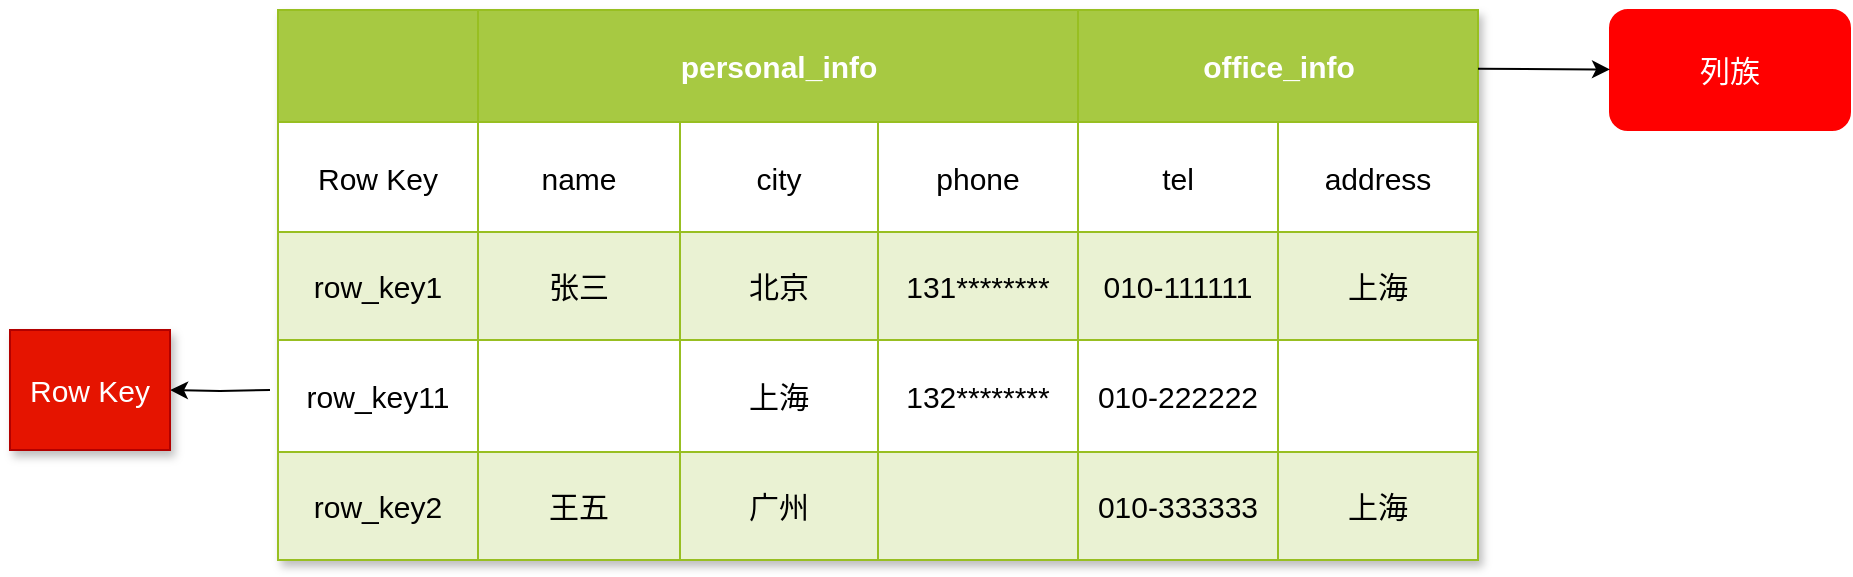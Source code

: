 <mxfile version="20.7.4" type="github">
  <diagram id="AMW5ANNdTsyV4kbHOK_1" name="第 1 页">
    <mxGraphModel dx="2133" dy="773" grid="1" gridSize="10" guides="1" tooltips="1" connect="1" arrows="1" fold="1" page="1" pageScale="1" pageWidth="827" pageHeight="1169" math="0" shadow="0">
      <root>
        <mxCell id="0" />
        <mxCell id="1" parent="0" />
        <mxCell id="YO6uQFrBABpsWMhRvk57-172" value="" style="edgeStyle=orthogonalEdgeStyle;rounded=0;orthogonalLoop=1;jettySize=auto;html=1;fontSize=15;" edge="1" parent="1" target="YO6uQFrBABpsWMhRvk57-171">
          <mxGeometry relative="1" as="geometry">
            <mxPoint x="110" y="570" as="sourcePoint" />
          </mxGeometry>
        </mxCell>
        <mxCell id="YO6uQFrBABpsWMhRvk57-127" value="Assets" style="childLayout=tableLayout;recursiveResize=0;strokeColor=#98bf21;fillColor=#A7C942;shadow=1;fontSize=15;" vertex="1" parent="1">
          <mxGeometry x="114" y="380" width="600" height="275" as="geometry" />
        </mxCell>
        <mxCell id="YO6uQFrBABpsWMhRvk57-128" style="shape=tableRow;horizontal=0;startSize=0;swimlaneHead=0;swimlaneBody=0;top=0;left=0;bottom=0;right=0;dropTarget=0;collapsible=0;recursiveResize=0;expand=0;fontStyle=0;strokeColor=inherit;fillColor=#ffffff;fontSize=15;" vertex="1" parent="YO6uQFrBABpsWMhRvk57-127">
          <mxGeometry width="600" height="56" as="geometry" />
        </mxCell>
        <mxCell id="YO6uQFrBABpsWMhRvk57-129" value="" style="connectable=0;recursiveResize=0;strokeColor=inherit;fillColor=#A7C942;align=center;fontStyle=1;fontColor=#FFFFFF;html=1;fontSize=15;" vertex="1" parent="YO6uQFrBABpsWMhRvk57-128">
          <mxGeometry width="100" height="56" as="geometry">
            <mxRectangle width="100" height="56" as="alternateBounds" />
          </mxGeometry>
        </mxCell>
        <mxCell id="YO6uQFrBABpsWMhRvk57-130" value="personal_info" style="connectable=0;recursiveResize=0;strokeColor=inherit;fillColor=#A7C942;align=center;fontStyle=1;fontColor=#FFFFFF;html=1;rowspan=1;colspan=3;fontSize=15;" vertex="1" parent="YO6uQFrBABpsWMhRvk57-128">
          <mxGeometry x="100" width="300" height="56" as="geometry">
            <mxRectangle width="101" height="56" as="alternateBounds" />
          </mxGeometry>
        </mxCell>
        <mxCell id="YO6uQFrBABpsWMhRvk57-131" value="Title 3" style="connectable=0;recursiveResize=0;strokeColor=inherit;fillColor=#A7C942;align=center;fontStyle=1;fontColor=#FFFFFF;html=1;" vertex="1" visible="0" parent="YO6uQFrBABpsWMhRvk57-128">
          <mxGeometry x="201" width="99" height="56" as="geometry">
            <mxRectangle width="99" height="56" as="alternateBounds" />
          </mxGeometry>
        </mxCell>
        <mxCell id="YO6uQFrBABpsWMhRvk57-158" style="connectable=0;recursiveResize=0;strokeColor=inherit;fillColor=#A7C942;align=center;fontStyle=1;fontColor=#FFFFFF;html=1;" vertex="1" visible="0" parent="YO6uQFrBABpsWMhRvk57-128">
          <mxGeometry x="300" width="100" height="56" as="geometry">
            <mxRectangle width="100" height="56" as="alternateBounds" />
          </mxGeometry>
        </mxCell>
        <mxCell id="YO6uQFrBABpsWMhRvk57-153" value="office_info" style="connectable=0;recursiveResize=0;strokeColor=inherit;fillColor=#A7C942;align=center;fontStyle=1;fontColor=#FFFFFF;html=1;rowspan=1;colspan=2;fontSize=15;" vertex="1" parent="YO6uQFrBABpsWMhRvk57-128">
          <mxGeometry x="400" width="200" height="56" as="geometry">
            <mxRectangle width="100" height="56" as="alternateBounds" />
          </mxGeometry>
        </mxCell>
        <mxCell id="YO6uQFrBABpsWMhRvk57-148" style="connectable=0;recursiveResize=0;strokeColor=inherit;fillColor=#A7C942;align=center;fontStyle=1;fontColor=#FFFFFF;html=1;" vertex="1" visible="0" parent="YO6uQFrBABpsWMhRvk57-128">
          <mxGeometry x="500" width="100" height="56" as="geometry">
            <mxRectangle width="100" height="56" as="alternateBounds" />
          </mxGeometry>
        </mxCell>
        <mxCell id="YO6uQFrBABpsWMhRvk57-132" value="" style="shape=tableRow;horizontal=0;startSize=0;swimlaneHead=0;swimlaneBody=0;top=0;left=0;bottom=0;right=0;dropTarget=0;collapsible=0;recursiveResize=0;expand=0;fontStyle=0;strokeColor=inherit;fillColor=#ffffff;fontSize=15;" vertex="1" parent="YO6uQFrBABpsWMhRvk57-127">
          <mxGeometry y="56" width="600" height="55" as="geometry" />
        </mxCell>
        <mxCell id="YO6uQFrBABpsWMhRvk57-133" value="&lt;font style=&quot;font-size: 15px;&quot;&gt;Row Key&lt;/font&gt;" style="connectable=0;recursiveResize=0;strokeColor=inherit;fillColor=inherit;align=center;whiteSpace=wrap;html=1;fontSize=15;" vertex="1" parent="YO6uQFrBABpsWMhRvk57-132">
          <mxGeometry width="100" height="55" as="geometry">
            <mxRectangle width="100" height="55" as="alternateBounds" />
          </mxGeometry>
        </mxCell>
        <mxCell id="YO6uQFrBABpsWMhRvk57-134" value="&lt;font style=&quot;font-size: 15px;&quot;&gt;name&lt;/font&gt;" style="connectable=0;recursiveResize=0;strokeColor=inherit;fillColor=inherit;align=center;whiteSpace=wrap;html=1;fontSize=15;" vertex="1" parent="YO6uQFrBABpsWMhRvk57-132">
          <mxGeometry x="100" width="101" height="55" as="geometry">
            <mxRectangle width="101" height="55" as="alternateBounds" />
          </mxGeometry>
        </mxCell>
        <mxCell id="YO6uQFrBABpsWMhRvk57-135" value="&lt;font style=&quot;font-size: 15px;&quot;&gt;city&lt;/font&gt;" style="connectable=0;recursiveResize=0;strokeColor=inherit;fillColor=inherit;align=center;whiteSpace=wrap;html=1;fontSize=15;" vertex="1" parent="YO6uQFrBABpsWMhRvk57-132">
          <mxGeometry x="201" width="99" height="55" as="geometry">
            <mxRectangle width="99" height="55" as="alternateBounds" />
          </mxGeometry>
        </mxCell>
        <mxCell id="YO6uQFrBABpsWMhRvk57-159" value="&lt;font style=&quot;font-size: 15px;&quot;&gt;phone&lt;/font&gt;" style="connectable=0;recursiveResize=0;strokeColor=inherit;fillColor=inherit;align=center;whiteSpace=wrap;html=1;fontSize=15;" vertex="1" parent="YO6uQFrBABpsWMhRvk57-132">
          <mxGeometry x="300" width="100" height="55" as="geometry">
            <mxRectangle width="100" height="55" as="alternateBounds" />
          </mxGeometry>
        </mxCell>
        <mxCell id="YO6uQFrBABpsWMhRvk57-154" value="&lt;font style=&quot;font-size: 15px;&quot;&gt;tel&lt;/font&gt;" style="connectable=0;recursiveResize=0;strokeColor=inherit;fillColor=inherit;align=center;whiteSpace=wrap;html=1;fontSize=15;" vertex="1" parent="YO6uQFrBABpsWMhRvk57-132">
          <mxGeometry x="400" width="100" height="55" as="geometry">
            <mxRectangle width="100" height="55" as="alternateBounds" />
          </mxGeometry>
        </mxCell>
        <mxCell id="YO6uQFrBABpsWMhRvk57-149" value="&lt;font style=&quot;font-size: 15px;&quot;&gt;address&lt;/font&gt;" style="connectable=0;recursiveResize=0;strokeColor=inherit;fillColor=inherit;align=center;whiteSpace=wrap;html=1;fontSize=15;" vertex="1" parent="YO6uQFrBABpsWMhRvk57-132">
          <mxGeometry x="500" width="100" height="55" as="geometry">
            <mxRectangle width="100" height="55" as="alternateBounds" />
          </mxGeometry>
        </mxCell>
        <mxCell id="YO6uQFrBABpsWMhRvk57-136" value="" style="shape=tableRow;horizontal=0;startSize=0;swimlaneHead=0;swimlaneBody=0;top=0;left=0;bottom=0;right=0;dropTarget=0;collapsible=0;recursiveResize=0;expand=0;fontStyle=1;strokeColor=inherit;fillColor=#EAF2D3;fontSize=15;" vertex="1" parent="YO6uQFrBABpsWMhRvk57-127">
          <mxGeometry y="111" width="600" height="54" as="geometry" />
        </mxCell>
        <mxCell id="YO6uQFrBABpsWMhRvk57-137" value="row_key1" style="connectable=0;recursiveResize=0;strokeColor=inherit;fillColor=inherit;whiteSpace=wrap;html=1;fontSize=15;" vertex="1" parent="YO6uQFrBABpsWMhRvk57-136">
          <mxGeometry width="100" height="54" as="geometry">
            <mxRectangle width="100" height="54" as="alternateBounds" />
          </mxGeometry>
        </mxCell>
        <mxCell id="YO6uQFrBABpsWMhRvk57-138" value="张三" style="connectable=0;recursiveResize=0;strokeColor=inherit;fillColor=inherit;whiteSpace=wrap;html=1;fontSize=15;" vertex="1" parent="YO6uQFrBABpsWMhRvk57-136">
          <mxGeometry x="100" width="101" height="54" as="geometry">
            <mxRectangle width="101" height="54" as="alternateBounds" />
          </mxGeometry>
        </mxCell>
        <mxCell id="YO6uQFrBABpsWMhRvk57-139" value="北京" style="connectable=0;recursiveResize=0;strokeColor=inherit;fillColor=inherit;whiteSpace=wrap;html=1;fontSize=15;" vertex="1" parent="YO6uQFrBABpsWMhRvk57-136">
          <mxGeometry x="201" width="99" height="54" as="geometry">
            <mxRectangle width="99" height="54" as="alternateBounds" />
          </mxGeometry>
        </mxCell>
        <mxCell id="YO6uQFrBABpsWMhRvk57-160" value="131********" style="connectable=0;recursiveResize=0;strokeColor=inherit;fillColor=inherit;whiteSpace=wrap;html=1;fontSize=15;" vertex="1" parent="YO6uQFrBABpsWMhRvk57-136">
          <mxGeometry x="300" width="100" height="54" as="geometry">
            <mxRectangle width="100" height="54" as="alternateBounds" />
          </mxGeometry>
        </mxCell>
        <mxCell id="YO6uQFrBABpsWMhRvk57-155" value="010-111111" style="connectable=0;recursiveResize=0;strokeColor=inherit;fillColor=inherit;whiteSpace=wrap;html=1;fontSize=15;" vertex="1" parent="YO6uQFrBABpsWMhRvk57-136">
          <mxGeometry x="400" width="100" height="54" as="geometry">
            <mxRectangle width="100" height="54" as="alternateBounds" />
          </mxGeometry>
        </mxCell>
        <mxCell id="YO6uQFrBABpsWMhRvk57-150" value="上海" style="connectable=0;recursiveResize=0;strokeColor=inherit;fillColor=inherit;whiteSpace=wrap;html=1;fontSize=15;" vertex="1" parent="YO6uQFrBABpsWMhRvk57-136">
          <mxGeometry x="500" width="100" height="54" as="geometry">
            <mxRectangle width="100" height="54" as="alternateBounds" />
          </mxGeometry>
        </mxCell>
        <mxCell id="YO6uQFrBABpsWMhRvk57-140" value="" style="shape=tableRow;horizontal=0;startSize=0;swimlaneHead=0;swimlaneBody=0;top=0;left=0;bottom=0;right=0;dropTarget=0;collapsible=0;recursiveResize=0;expand=0;fontStyle=0;strokeColor=inherit;fillColor=#ffffff;fontSize=15;" vertex="1" parent="YO6uQFrBABpsWMhRvk57-127">
          <mxGeometry y="165" width="600" height="56" as="geometry" />
        </mxCell>
        <mxCell id="YO6uQFrBABpsWMhRvk57-141" value="row_key11" style="connectable=0;recursiveResize=0;strokeColor=inherit;fillColor=inherit;fontStyle=0;align=center;whiteSpace=wrap;html=1;fontSize=15;" vertex="1" parent="YO6uQFrBABpsWMhRvk57-140">
          <mxGeometry width="100" height="56" as="geometry">
            <mxRectangle width="100" height="56" as="alternateBounds" />
          </mxGeometry>
        </mxCell>
        <mxCell id="YO6uQFrBABpsWMhRvk57-142" value="" style="connectable=0;recursiveResize=0;strokeColor=inherit;fillColor=inherit;fontStyle=0;align=center;whiteSpace=wrap;html=1;fontSize=15;" vertex="1" parent="YO6uQFrBABpsWMhRvk57-140">
          <mxGeometry x="100" width="101" height="56" as="geometry">
            <mxRectangle width="101" height="56" as="alternateBounds" />
          </mxGeometry>
        </mxCell>
        <mxCell id="YO6uQFrBABpsWMhRvk57-143" value="上海" style="connectable=0;recursiveResize=0;strokeColor=inherit;fillColor=inherit;fontStyle=0;align=center;whiteSpace=wrap;html=1;fontSize=15;" vertex="1" parent="YO6uQFrBABpsWMhRvk57-140">
          <mxGeometry x="201" width="99" height="56" as="geometry">
            <mxRectangle width="99" height="56" as="alternateBounds" />
          </mxGeometry>
        </mxCell>
        <mxCell id="YO6uQFrBABpsWMhRvk57-161" value="132********" style="connectable=0;recursiveResize=0;strokeColor=inherit;fillColor=inherit;fontStyle=0;align=center;whiteSpace=wrap;html=1;fontSize=15;" vertex="1" parent="YO6uQFrBABpsWMhRvk57-140">
          <mxGeometry x="300" width="100" height="56" as="geometry">
            <mxRectangle width="100" height="56" as="alternateBounds" />
          </mxGeometry>
        </mxCell>
        <mxCell id="YO6uQFrBABpsWMhRvk57-156" value="010-222222" style="connectable=0;recursiveResize=0;strokeColor=inherit;fillColor=inherit;fontStyle=0;align=center;whiteSpace=wrap;html=1;fontSize=15;" vertex="1" parent="YO6uQFrBABpsWMhRvk57-140">
          <mxGeometry x="400" width="100" height="56" as="geometry">
            <mxRectangle width="100" height="56" as="alternateBounds" />
          </mxGeometry>
        </mxCell>
        <mxCell id="YO6uQFrBABpsWMhRvk57-151" style="connectable=0;recursiveResize=0;strokeColor=inherit;fillColor=inherit;fontStyle=0;align=center;whiteSpace=wrap;html=1;fontSize=15;" vertex="1" parent="YO6uQFrBABpsWMhRvk57-140">
          <mxGeometry x="500" width="100" height="56" as="geometry">
            <mxRectangle width="100" height="56" as="alternateBounds" />
          </mxGeometry>
        </mxCell>
        <mxCell id="YO6uQFrBABpsWMhRvk57-144" value="" style="shape=tableRow;horizontal=0;startSize=0;swimlaneHead=0;swimlaneBody=0;top=0;left=0;bottom=0;right=0;dropTarget=0;collapsible=0;recursiveResize=0;expand=0;fontStyle=1;strokeColor=inherit;fillColor=#EAF2D3;fontSize=15;" vertex="1" parent="YO6uQFrBABpsWMhRvk57-127">
          <mxGeometry y="221" width="600" height="54" as="geometry" />
        </mxCell>
        <mxCell id="YO6uQFrBABpsWMhRvk57-145" value="row_key2" style="connectable=0;recursiveResize=0;strokeColor=inherit;fillColor=inherit;whiteSpace=wrap;html=1;fontSize=15;" vertex="1" parent="YO6uQFrBABpsWMhRvk57-144">
          <mxGeometry width="100" height="54" as="geometry">
            <mxRectangle width="100" height="54" as="alternateBounds" />
          </mxGeometry>
        </mxCell>
        <mxCell id="YO6uQFrBABpsWMhRvk57-146" value="王五" style="connectable=0;recursiveResize=0;strokeColor=inherit;fillColor=inherit;whiteSpace=wrap;html=1;fontSize=15;" vertex="1" parent="YO6uQFrBABpsWMhRvk57-144">
          <mxGeometry x="100" width="101" height="54" as="geometry">
            <mxRectangle width="101" height="54" as="alternateBounds" />
          </mxGeometry>
        </mxCell>
        <mxCell id="YO6uQFrBABpsWMhRvk57-147" value="广州" style="connectable=0;recursiveResize=0;strokeColor=inherit;fillColor=inherit;whiteSpace=wrap;html=1;fontSize=15;" vertex="1" parent="YO6uQFrBABpsWMhRvk57-144">
          <mxGeometry x="201" width="99" height="54" as="geometry">
            <mxRectangle width="99" height="54" as="alternateBounds" />
          </mxGeometry>
        </mxCell>
        <mxCell id="YO6uQFrBABpsWMhRvk57-162" style="connectable=0;recursiveResize=0;strokeColor=inherit;fillColor=inherit;whiteSpace=wrap;html=1;fontSize=15;" vertex="1" parent="YO6uQFrBABpsWMhRvk57-144">
          <mxGeometry x="300" width="100" height="54" as="geometry">
            <mxRectangle width="100" height="54" as="alternateBounds" />
          </mxGeometry>
        </mxCell>
        <mxCell id="YO6uQFrBABpsWMhRvk57-157" value="010-333333" style="connectable=0;recursiveResize=0;strokeColor=inherit;fillColor=inherit;whiteSpace=wrap;html=1;fontSize=15;" vertex="1" parent="YO6uQFrBABpsWMhRvk57-144">
          <mxGeometry x="400" width="100" height="54" as="geometry">
            <mxRectangle width="100" height="54" as="alternateBounds" />
          </mxGeometry>
        </mxCell>
        <mxCell id="YO6uQFrBABpsWMhRvk57-152" value="上海" style="connectable=0;recursiveResize=0;strokeColor=inherit;fillColor=inherit;whiteSpace=wrap;html=1;fontSize=15;" vertex="1" parent="YO6uQFrBABpsWMhRvk57-144">
          <mxGeometry x="500" width="100" height="54" as="geometry">
            <mxRectangle width="100" height="54" as="alternateBounds" />
          </mxGeometry>
        </mxCell>
        <mxCell id="YO6uQFrBABpsWMhRvk57-171" value="Row Key" style="whiteSpace=wrap;html=1;fontSize=15;fillColor=#e51400;strokeColor=#B20000;shadow=1;fontColor=#ffffff;" vertex="1" parent="1">
          <mxGeometry x="-20" y="540" width="80" height="60" as="geometry" />
        </mxCell>
        <mxCell id="YO6uQFrBABpsWMhRvk57-230" value="&lt;font color=&quot;#ffffff&quot;&gt;列族&lt;/font&gt;" style="rounded=1;whiteSpace=wrap;html=1;strokeColor=#FF0000;fontSize=15;fillColor=#FF0000;" vertex="1" parent="1">
          <mxGeometry x="780" y="380" width="120" height="60" as="geometry" />
        </mxCell>
        <mxCell id="YO6uQFrBABpsWMhRvk57-231" value="" style="endArrow=classic;html=1;rounded=0;fontSize=15;fontColor=#FFFFFF;" edge="1" parent="1" source="YO6uQFrBABpsWMhRvk57-128" target="YO6uQFrBABpsWMhRvk57-230">
          <mxGeometry width="50" height="50" relative="1" as="geometry">
            <mxPoint x="570" y="600" as="sourcePoint" />
            <mxPoint x="620" y="550" as="targetPoint" />
          </mxGeometry>
        </mxCell>
      </root>
    </mxGraphModel>
  </diagram>
</mxfile>
